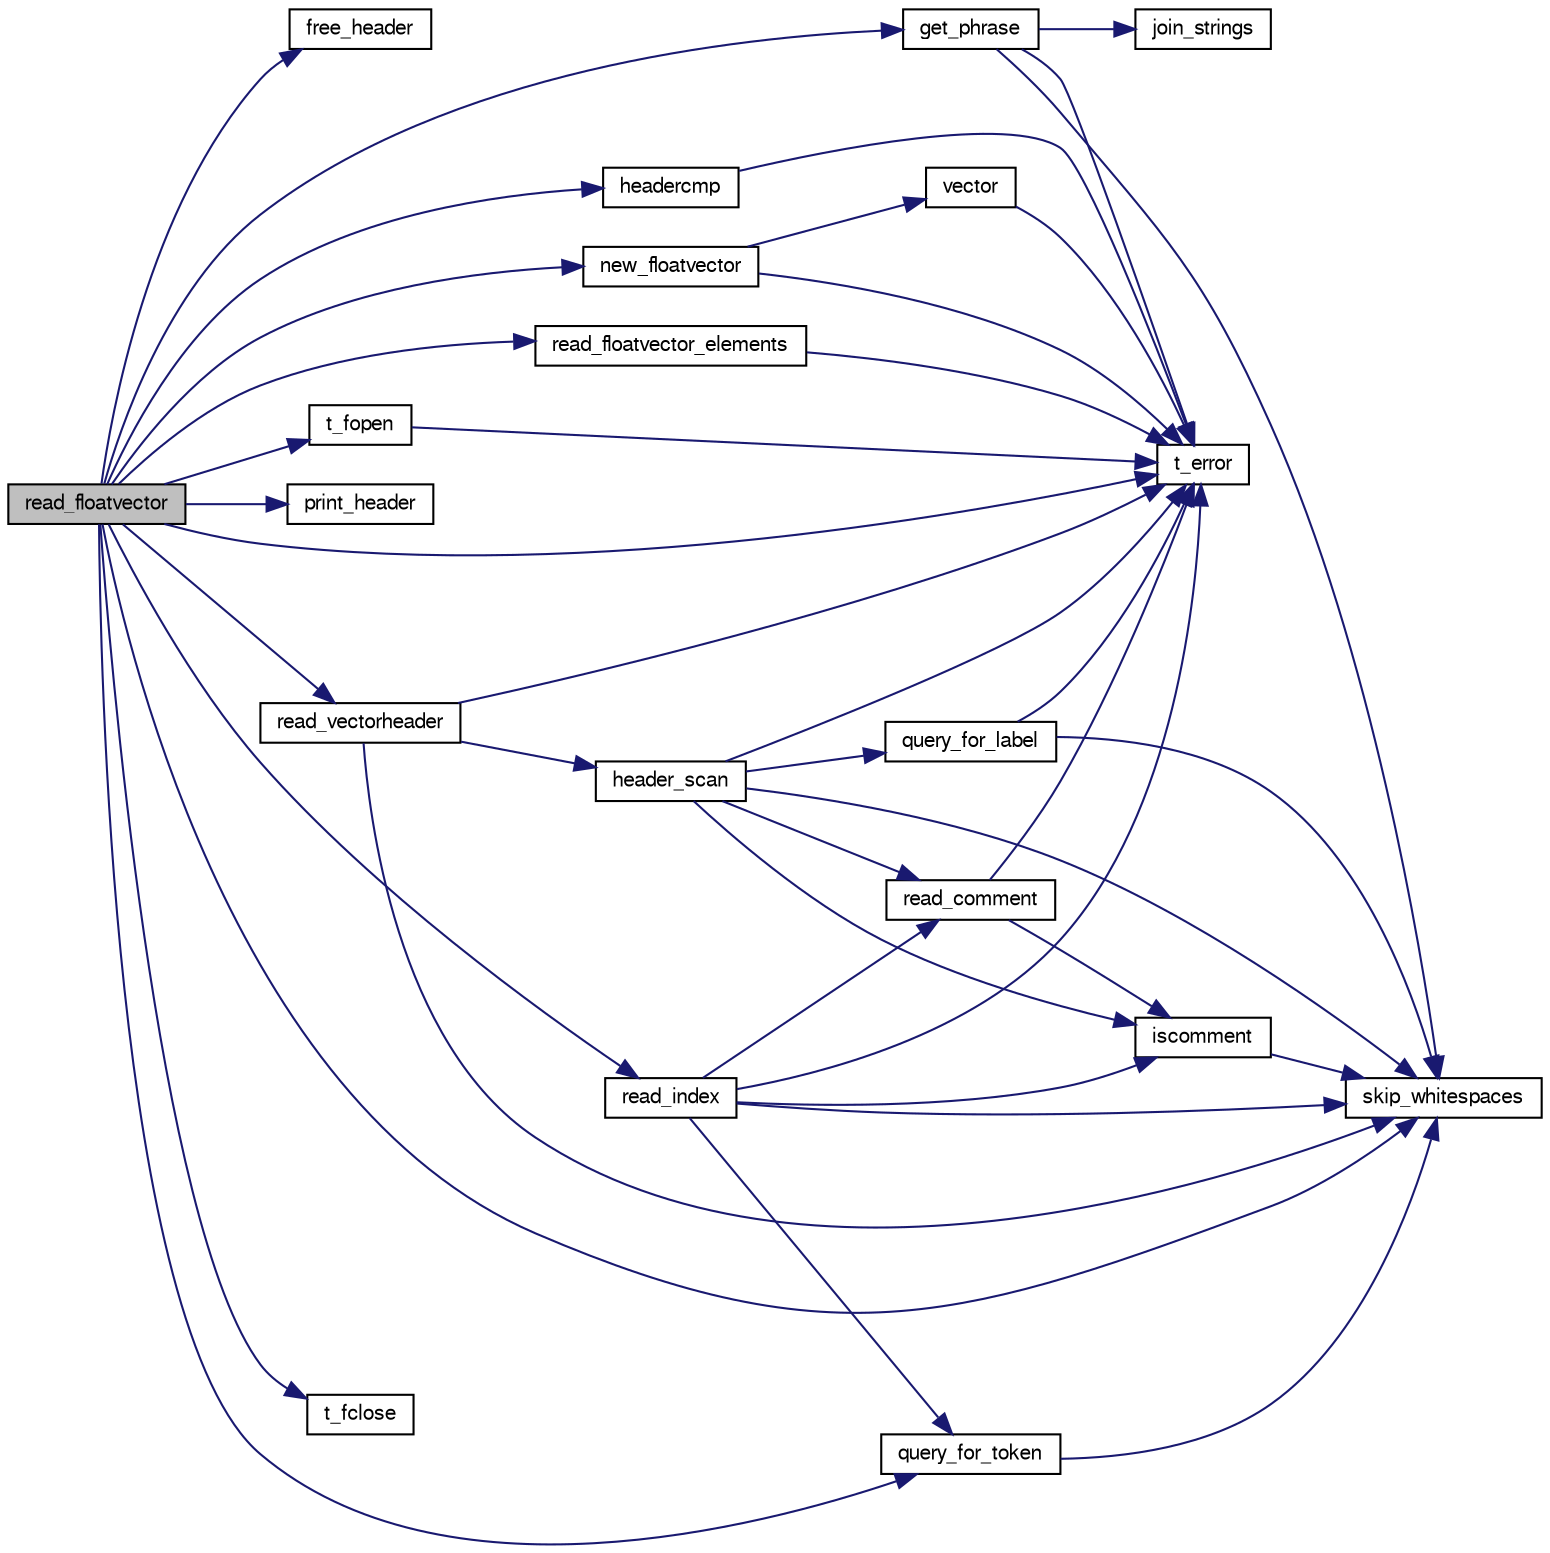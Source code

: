 digraph "read_floatvector"
{
  bgcolor="transparent";
  edge [fontname="FreeSans",fontsize="10",labelfontname="FreeSans",labelfontsize="10"];
  node [fontname="FreeSans",fontsize="10",shape=record];
  rankdir="LR";
  Node1 [label="read_floatvector",height=0.2,width=0.4,color="black", fillcolor="grey75", style="filled" fontcolor="black"];
  Node1 -> Node2 [color="midnightblue",fontsize="10",style="solid",fontname="FreeSans"];
  Node2 [label="free_header",height=0.2,width=0.4,color="black",URL="$alloc_8c.html#ab34729f5dfee5755cc6a29fdadc39e08"];
  Node1 -> Node3 [color="midnightblue",fontsize="10",style="solid",fontname="FreeSans"];
  Node3 [label="get_phrase",height=0.2,width=0.4,color="black",URL="$t__io_8c.html#ad564b478fdafbfc12ec3209d0f858919"];
  Node3 -> Node4 [color="midnightblue",fontsize="10",style="solid",fontname="FreeSans"];
  Node4 [label="join_strings",height=0.2,width=0.4,color="black",URL="$t__io_8c.html#a253a8608d77781c368033af63485c57f"];
  Node3 -> Node5 [color="midnightblue",fontsize="10",style="solid",fontname="FreeSans"];
  Node5 [label="skip_whitespaces",height=0.2,width=0.4,color="black",URL="$t__io_8c.html#a52f4f85b1ef75f4ccd947da5d1a28af6"];
  Node3 -> Node6 [color="midnightblue",fontsize="10",style="solid",fontname="FreeSans"];
  Node6 [label="t_error",height=0.2,width=0.4,color="black",URL="$error_8c.html#af79ef7c6656ef0f3d2786e2b09c1755f"];
  Node1 -> Node7 [color="midnightblue",fontsize="10",style="solid",fontname="FreeSans"];
  Node7 [label="headercmp",height=0.2,width=0.4,color="black",URL="$t__io_8c.html#aedf034b5e3ce645ab20c2d603a147a7d"];
  Node7 -> Node6 [color="midnightblue",fontsize="10",style="solid",fontname="FreeSans"];
  Node1 -> Node8 [color="midnightblue",fontsize="10",style="solid",fontname="FreeSans"];
  Node8 [label="new_floatvector",height=0.2,width=0.4,color="black",URL="$alloc_8c.html#a2fafc1bcbf8b1044b62e576a3dae1001"];
  Node8 -> Node6 [color="midnightblue",fontsize="10",style="solid",fontname="FreeSans"];
  Node8 -> Node9 [color="midnightblue",fontsize="10",style="solid",fontname="FreeSans"];
  Node9 [label="vector",height=0.2,width=0.4,color="black",URL="$alloc_8c.html#a3e3ccfdcdd496df99eaa29f65fe68b31"];
  Node9 -> Node6 [color="midnightblue",fontsize="10",style="solid",fontname="FreeSans"];
  Node1 -> Node10 [color="midnightblue",fontsize="10",style="solid",fontname="FreeSans"];
  Node10 [label="print_header",height=0.2,width=0.4,color="black",URL="$t__io_8c.html#a5018217dd5fbb080ef3de64ac6ec68f7"];
  Node1 -> Node11 [color="midnightblue",fontsize="10",style="solid",fontname="FreeSans"];
  Node11 [label="query_for_token",height=0.2,width=0.4,color="black",URL="$t__io_8c.html#accb5bbd1a0ed2479fdc1de3a0ae375b5"];
  Node11 -> Node5 [color="midnightblue",fontsize="10",style="solid",fontname="FreeSans"];
  Node1 -> Node12 [color="midnightblue",fontsize="10",style="solid",fontname="FreeSans"];
  Node12 [label="read_floatvector_elements",height=0.2,width=0.4,color="black",URL="$t__io_8c.html#ac2d50cfadd72cda1c2854deb5a06bf21"];
  Node12 -> Node6 [color="midnightblue",fontsize="10",style="solid",fontname="FreeSans"];
  Node1 -> Node13 [color="midnightblue",fontsize="10",style="solid",fontname="FreeSans"];
  Node13 [label="read_index",height=0.2,width=0.4,color="black",URL="$t__io_8c.html#a4b849b51d19c0c7eb0d3f6517513bb17"];
  Node13 -> Node6 [color="midnightblue",fontsize="10",style="solid",fontname="FreeSans"];
  Node13 -> Node14 [color="midnightblue",fontsize="10",style="solid",fontname="FreeSans"];
  Node14 [label="iscomment",height=0.2,width=0.4,color="black",URL="$t__io_8c.html#a7c23c08c6ea72264dc91ddab0d36e918"];
  Node14 -> Node5 [color="midnightblue",fontsize="10",style="solid",fontname="FreeSans"];
  Node13 -> Node15 [color="midnightblue",fontsize="10",style="solid",fontname="FreeSans"];
  Node15 [label="read_comment",height=0.2,width=0.4,color="black",URL="$t__io_8c.html#a8b4a8b2cd01f0fb435ec5e7340f80d87"];
  Node15 -> Node14 [color="midnightblue",fontsize="10",style="solid",fontname="FreeSans"];
  Node15 -> Node6 [color="midnightblue",fontsize="10",style="solid",fontname="FreeSans"];
  Node13 -> Node5 [color="midnightblue",fontsize="10",style="solid",fontname="FreeSans"];
  Node13 -> Node11 [color="midnightblue",fontsize="10",style="solid",fontname="FreeSans"];
  Node1 -> Node16 [color="midnightblue",fontsize="10",style="solid",fontname="FreeSans"];
  Node16 [label="read_vectorheader",height=0.2,width=0.4,color="black",URL="$t__io_8c.html#a324008793a8c99e8f594b21d9bbcde5d"];
  Node16 -> Node6 [color="midnightblue",fontsize="10",style="solid",fontname="FreeSans"];
  Node16 -> Node17 [color="midnightblue",fontsize="10",style="solid",fontname="FreeSans"];
  Node17 [label="header_scan",height=0.2,width=0.4,color="black",URL="$t__io_8c.html#af433a9538cd3814bd8f400569204cc1f"];
  Node17 -> Node14 [color="midnightblue",fontsize="10",style="solid",fontname="FreeSans"];
  Node17 -> Node18 [color="midnightblue",fontsize="10",style="solid",fontname="FreeSans"];
  Node18 [label="query_for_label",height=0.2,width=0.4,color="black",URL="$t__io_8c.html#acb404df2728e7f58f17a304f56e261d5"];
  Node18 -> Node5 [color="midnightblue",fontsize="10",style="solid",fontname="FreeSans"];
  Node18 -> Node6 [color="midnightblue",fontsize="10",style="solid",fontname="FreeSans"];
  Node17 -> Node15 [color="midnightblue",fontsize="10",style="solid",fontname="FreeSans"];
  Node17 -> Node5 [color="midnightblue",fontsize="10",style="solid",fontname="FreeSans"];
  Node17 -> Node6 [color="midnightblue",fontsize="10",style="solid",fontname="FreeSans"];
  Node16 -> Node5 [color="midnightblue",fontsize="10",style="solid",fontname="FreeSans"];
  Node1 -> Node5 [color="midnightblue",fontsize="10",style="solid",fontname="FreeSans"];
  Node1 -> Node6 [color="midnightblue",fontsize="10",style="solid",fontname="FreeSans"];
  Node1 -> Node19 [color="midnightblue",fontsize="10",style="solid",fontname="FreeSans"];
  Node19 [label="t_fclose",height=0.2,width=0.4,color="black",URL="$t__io_8c.html#afa95931383ff96048d6ec32f685a5f98"];
  Node1 -> Node20 [color="midnightblue",fontsize="10",style="solid",fontname="FreeSans"];
  Node20 [label="t_fopen",height=0.2,width=0.4,color="black",URL="$t__io_8c.html#af34ea3bc62c51f24c92b1fd2e9efe91a"];
  Node20 -> Node6 [color="midnightblue",fontsize="10",style="solid",fontname="FreeSans"];
}
